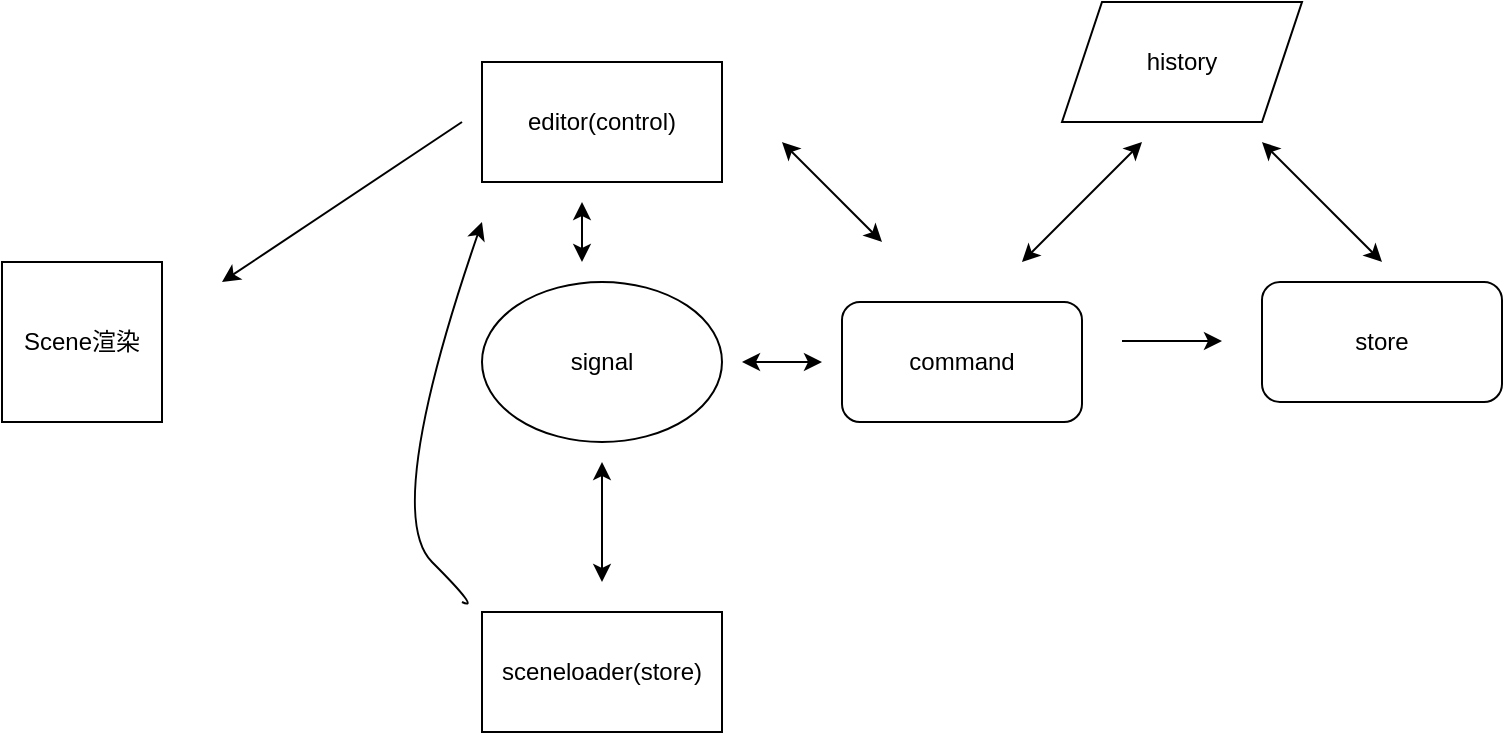 <mxfile version="22.0.4" type="github">
  <diagram name="第 1 页" id="x10vL32pnDrrRNiM1H73">
    <mxGraphModel dx="934" dy="565" grid="1" gridSize="10" guides="1" tooltips="1" connect="1" arrows="1" fold="1" page="1" pageScale="1" pageWidth="827" pageHeight="1169" math="0" shadow="0">
      <root>
        <mxCell id="0" />
        <mxCell id="1" parent="0" />
        <mxCell id="VD6LUq0v4wppNUrDIeVJ-1" value="editor(control)" style="rounded=0;whiteSpace=wrap;html=1;" vertex="1" parent="1">
          <mxGeometry x="390" y="250" width="120" height="60" as="geometry" />
        </mxCell>
        <mxCell id="VD6LUq0v4wppNUrDIeVJ-2" value="sceneloader(store)" style="rounded=0;whiteSpace=wrap;html=1;" vertex="1" parent="1">
          <mxGeometry x="390" y="525" width="120" height="60" as="geometry" />
        </mxCell>
        <mxCell id="VD6LUq0v4wppNUrDIeVJ-3" value="Scene渲染" style="whiteSpace=wrap;html=1;aspect=fixed;" vertex="1" parent="1">
          <mxGeometry x="150" y="350" width="80" height="80" as="geometry" />
        </mxCell>
        <mxCell id="VD6LUq0v4wppNUrDIeVJ-4" value="store" style="rounded=1;whiteSpace=wrap;html=1;" vertex="1" parent="1">
          <mxGeometry x="780" y="360" width="120" height="60" as="geometry" />
        </mxCell>
        <mxCell id="VD6LUq0v4wppNUrDIeVJ-8" value="" style="endArrow=classic;html=1;rounded=0;" edge="1" parent="1">
          <mxGeometry width="50" height="50" relative="1" as="geometry">
            <mxPoint x="380" y="280" as="sourcePoint" />
            <mxPoint x="260" y="360" as="targetPoint" />
          </mxGeometry>
        </mxCell>
        <mxCell id="VD6LUq0v4wppNUrDIeVJ-9" value="signal" style="ellipse;whiteSpace=wrap;html=1;" vertex="1" parent="1">
          <mxGeometry x="390" y="360" width="120" height="80" as="geometry" />
        </mxCell>
        <mxCell id="VD6LUq0v4wppNUrDIeVJ-10" value="command" style="rounded=1;whiteSpace=wrap;html=1;" vertex="1" parent="1">
          <mxGeometry x="570" y="370" width="120" height="60" as="geometry" />
        </mxCell>
        <mxCell id="VD6LUq0v4wppNUrDIeVJ-11" value="" style="endArrow=classic;html=1;rounded=0;" edge="1" parent="1">
          <mxGeometry width="50" height="50" relative="1" as="geometry">
            <mxPoint x="710" y="389.5" as="sourcePoint" />
            <mxPoint x="760" y="389.5" as="targetPoint" />
          </mxGeometry>
        </mxCell>
        <mxCell id="VD6LUq0v4wppNUrDIeVJ-15" value="" style="endArrow=classic;startArrow=classic;html=1;rounded=0;" edge="1" parent="1">
          <mxGeometry width="50" height="50" relative="1" as="geometry">
            <mxPoint x="440" y="350" as="sourcePoint" />
            <mxPoint x="440" y="320" as="targetPoint" />
          </mxGeometry>
        </mxCell>
        <mxCell id="VD6LUq0v4wppNUrDIeVJ-16" value="" style="endArrow=classic;startArrow=classic;html=1;rounded=0;" edge="1" parent="1">
          <mxGeometry width="50" height="50" relative="1" as="geometry">
            <mxPoint x="590" y="340" as="sourcePoint" />
            <mxPoint x="540" y="290" as="targetPoint" />
          </mxGeometry>
        </mxCell>
        <mxCell id="VD6LUq0v4wppNUrDIeVJ-17" value="" style="endArrow=classic;startArrow=classic;html=1;rounded=0;" edge="1" parent="1">
          <mxGeometry width="50" height="50" relative="1" as="geometry">
            <mxPoint x="450" y="450" as="sourcePoint" />
            <mxPoint x="450" y="510" as="targetPoint" />
          </mxGeometry>
        </mxCell>
        <mxCell id="VD6LUq0v4wppNUrDIeVJ-18" value="" style="endArrow=classic;startArrow=classic;html=1;rounded=0;" edge="1" parent="1">
          <mxGeometry width="50" height="50" relative="1" as="geometry">
            <mxPoint x="560" y="400" as="sourcePoint" />
            <mxPoint x="520" y="400" as="targetPoint" />
          </mxGeometry>
        </mxCell>
        <mxCell id="VD6LUq0v4wppNUrDIeVJ-20" value="history" style="shape=parallelogram;perimeter=parallelogramPerimeter;whiteSpace=wrap;html=1;fixedSize=1;" vertex="1" parent="1">
          <mxGeometry x="680" y="220" width="120" height="60" as="geometry" />
        </mxCell>
        <mxCell id="VD6LUq0v4wppNUrDIeVJ-21" value="" style="endArrow=classic;startArrow=classic;html=1;rounded=0;" edge="1" parent="1">
          <mxGeometry width="50" height="50" relative="1" as="geometry">
            <mxPoint x="660" y="350" as="sourcePoint" />
            <mxPoint x="720" y="290" as="targetPoint" />
          </mxGeometry>
        </mxCell>
        <mxCell id="VD6LUq0v4wppNUrDIeVJ-22" value="" style="curved=1;endArrow=classic;html=1;rounded=0;" edge="1" parent="1">
          <mxGeometry width="50" height="50" relative="1" as="geometry">
            <mxPoint x="380" y="520" as="sourcePoint" />
            <mxPoint x="390" y="330" as="targetPoint" />
            <Array as="points">
              <mxPoint x="390" y="525" />
              <mxPoint x="340" y="475" />
            </Array>
          </mxGeometry>
        </mxCell>
        <mxCell id="VD6LUq0v4wppNUrDIeVJ-23" value="" style="endArrow=classic;startArrow=classic;html=1;rounded=0;" edge="1" parent="1">
          <mxGeometry width="50" height="50" relative="1" as="geometry">
            <mxPoint x="840" y="350" as="sourcePoint" />
            <mxPoint x="780" y="290" as="targetPoint" />
          </mxGeometry>
        </mxCell>
      </root>
    </mxGraphModel>
  </diagram>
</mxfile>
